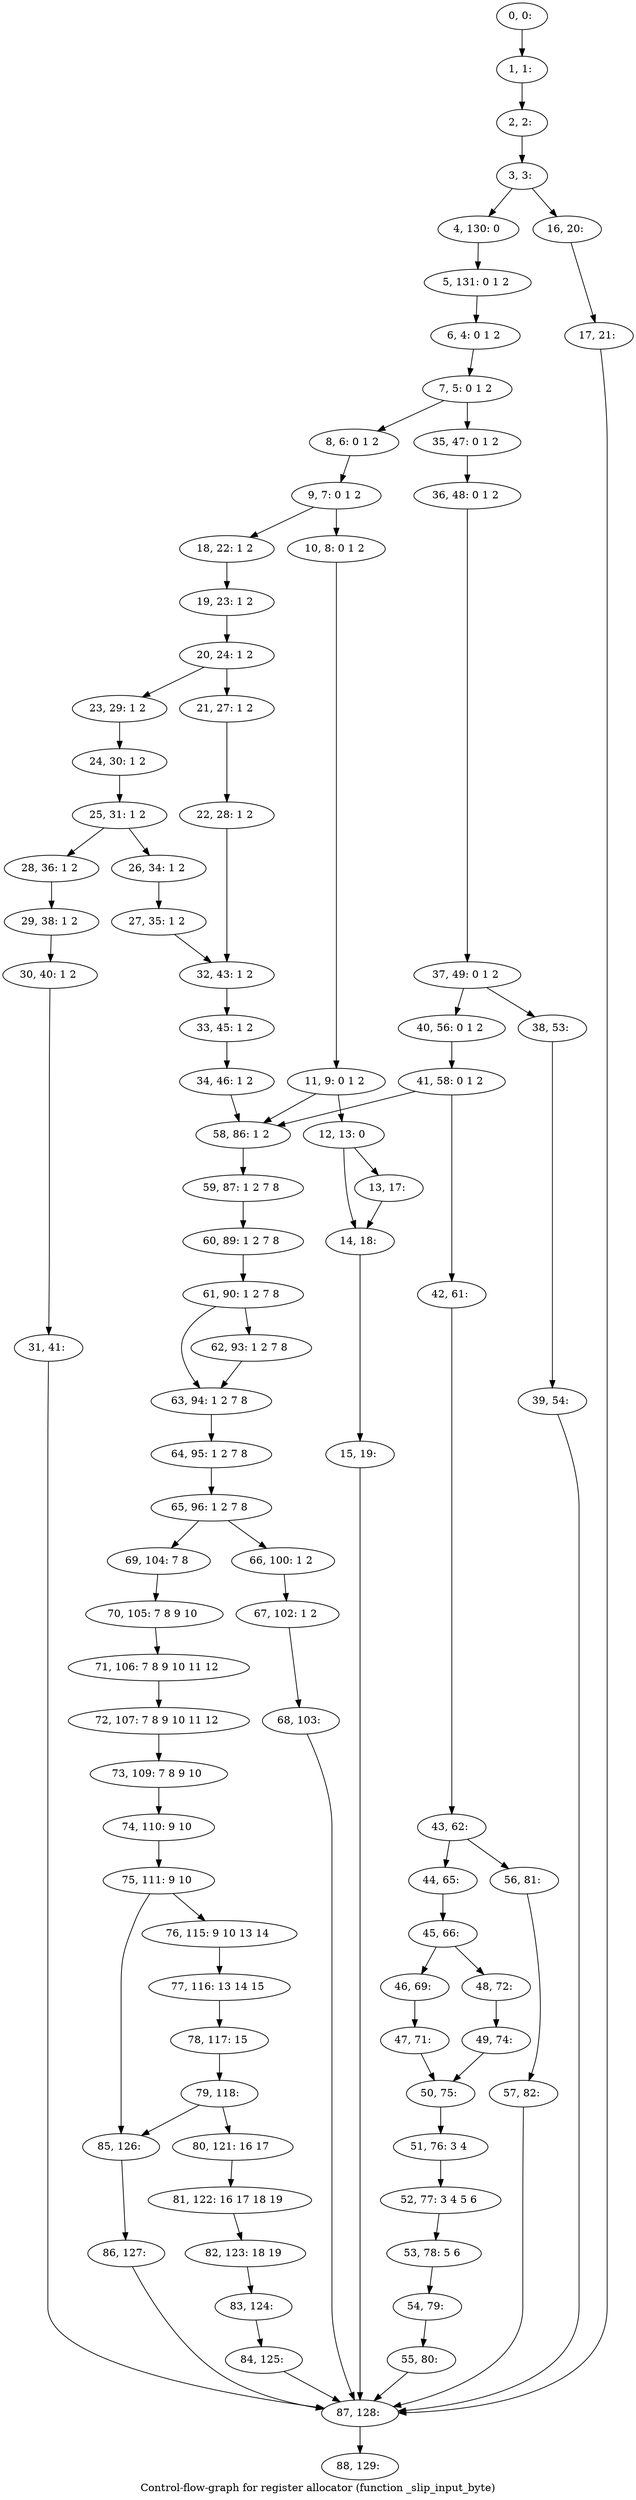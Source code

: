 digraph G {
graph [label="Control-flow-graph for register allocator (function _slip_input_byte)"]
0[label="0, 0: "];
1[label="1, 1: "];
2[label="2, 2: "];
3[label="3, 3: "];
4[label="4, 130: 0 "];
5[label="5, 131: 0 1 2 "];
6[label="6, 4: 0 1 2 "];
7[label="7, 5: 0 1 2 "];
8[label="8, 6: 0 1 2 "];
9[label="9, 7: 0 1 2 "];
10[label="10, 8: 0 1 2 "];
11[label="11, 9: 0 1 2 "];
12[label="12, 13: 0 "];
13[label="13, 17: "];
14[label="14, 18: "];
15[label="15, 19: "];
16[label="16, 20: "];
17[label="17, 21: "];
18[label="18, 22: 1 2 "];
19[label="19, 23: 1 2 "];
20[label="20, 24: 1 2 "];
21[label="21, 27: 1 2 "];
22[label="22, 28: 1 2 "];
23[label="23, 29: 1 2 "];
24[label="24, 30: 1 2 "];
25[label="25, 31: 1 2 "];
26[label="26, 34: 1 2 "];
27[label="27, 35: 1 2 "];
28[label="28, 36: 1 2 "];
29[label="29, 38: 1 2 "];
30[label="30, 40: 1 2 "];
31[label="31, 41: "];
32[label="32, 43: 1 2 "];
33[label="33, 45: 1 2 "];
34[label="34, 46: 1 2 "];
35[label="35, 47: 0 1 2 "];
36[label="36, 48: 0 1 2 "];
37[label="37, 49: 0 1 2 "];
38[label="38, 53: "];
39[label="39, 54: "];
40[label="40, 56: 0 1 2 "];
41[label="41, 58: 0 1 2 "];
42[label="42, 61: "];
43[label="43, 62: "];
44[label="44, 65: "];
45[label="45, 66: "];
46[label="46, 69: "];
47[label="47, 71: "];
48[label="48, 72: "];
49[label="49, 74: "];
50[label="50, 75: "];
51[label="51, 76: 3 4 "];
52[label="52, 77: 3 4 5 6 "];
53[label="53, 78: 5 6 "];
54[label="54, 79: "];
55[label="55, 80: "];
56[label="56, 81: "];
57[label="57, 82: "];
58[label="58, 86: 1 2 "];
59[label="59, 87: 1 2 7 8 "];
60[label="60, 89: 1 2 7 8 "];
61[label="61, 90: 1 2 7 8 "];
62[label="62, 93: 1 2 7 8 "];
63[label="63, 94: 1 2 7 8 "];
64[label="64, 95: 1 2 7 8 "];
65[label="65, 96: 1 2 7 8 "];
66[label="66, 100: 1 2 "];
67[label="67, 102: 1 2 "];
68[label="68, 103: "];
69[label="69, 104: 7 8 "];
70[label="70, 105: 7 8 9 10 "];
71[label="71, 106: 7 8 9 10 11 12 "];
72[label="72, 107: 7 8 9 10 11 12 "];
73[label="73, 109: 7 8 9 10 "];
74[label="74, 110: 9 10 "];
75[label="75, 111: 9 10 "];
76[label="76, 115: 9 10 13 14 "];
77[label="77, 116: 13 14 15 "];
78[label="78, 117: 15 "];
79[label="79, 118: "];
80[label="80, 121: 16 17 "];
81[label="81, 122: 16 17 18 19 "];
82[label="82, 123: 18 19 "];
83[label="83, 124: "];
84[label="84, 125: "];
85[label="85, 126: "];
86[label="86, 127: "];
87[label="87, 128: "];
88[label="88, 129: "];
0->1 ;
1->2 ;
2->3 ;
3->4 ;
3->16 ;
4->5 ;
5->6 ;
6->7 ;
7->8 ;
7->35 ;
8->9 ;
9->10 ;
9->18 ;
10->11 ;
11->12 ;
11->58 ;
12->13 ;
12->14 ;
13->14 ;
14->15 ;
15->87 ;
16->17 ;
17->87 ;
18->19 ;
19->20 ;
20->21 ;
20->23 ;
21->22 ;
22->32 ;
23->24 ;
24->25 ;
25->26 ;
25->28 ;
26->27 ;
27->32 ;
28->29 ;
29->30 ;
30->31 ;
31->87 ;
32->33 ;
33->34 ;
34->58 ;
35->36 ;
36->37 ;
37->38 ;
37->40 ;
38->39 ;
39->87 ;
40->41 ;
41->42 ;
41->58 ;
42->43 ;
43->44 ;
43->56 ;
44->45 ;
45->46 ;
45->48 ;
46->47 ;
47->50 ;
48->49 ;
49->50 ;
50->51 ;
51->52 ;
52->53 ;
53->54 ;
54->55 ;
55->87 ;
56->57 ;
57->87 ;
58->59 ;
59->60 ;
60->61 ;
61->62 ;
61->63 ;
62->63 ;
63->64 ;
64->65 ;
65->66 ;
65->69 ;
66->67 ;
67->68 ;
68->87 ;
69->70 ;
70->71 ;
71->72 ;
72->73 ;
73->74 ;
74->75 ;
75->76 ;
75->85 ;
76->77 ;
77->78 ;
78->79 ;
79->80 ;
79->85 ;
80->81 ;
81->82 ;
82->83 ;
83->84 ;
84->87 ;
85->86 ;
86->87 ;
87->88 ;
}
